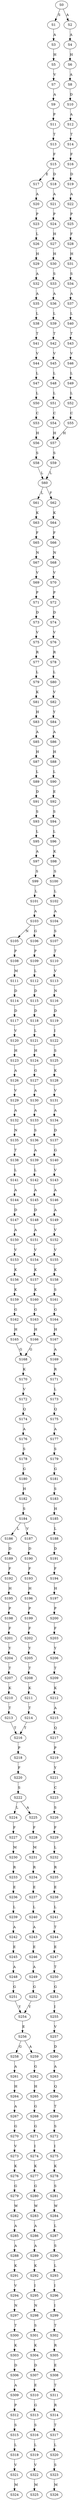strict digraph  {
	S0 -> S1 [ label = S ];
	S0 -> S2 [ label = A ];
	S1 -> S3 [ label = A ];
	S2 -> S4 [ label = A ];
	S3 -> S5 [ label = H ];
	S4 -> S6 [ label = H ];
	S5 -> S7 [ label = V ];
	S6 -> S8 [ label = A ];
	S7 -> S9 [ label = A ];
	S8 -> S10 [ label = D ];
	S9 -> S11 [ label = P ];
	S10 -> S12 [ label = A ];
	S11 -> S13 [ label = T ];
	S12 -> S14 [ label = T ];
	S13 -> S15 [ label = F ];
	S14 -> S16 [ label = F ];
	S15 -> S17 [ label = E ];
	S15 -> S18 [ label = D ];
	S16 -> S19 [ label = D ];
	S17 -> S20 [ label = A ];
	S18 -> S21 [ label = A ];
	S19 -> S22 [ label = A ];
	S20 -> S23 [ label = P ];
	S21 -> S24 [ label = P ];
	S22 -> S25 [ label = P ];
	S23 -> S26 [ label = L ];
	S24 -> S27 [ label = H ];
	S25 -> S28 [ label = F ];
	S26 -> S29 [ label = H ];
	S27 -> S30 [ label = H ];
	S28 -> S31 [ label = H ];
	S29 -> S32 [ label = A ];
	S30 -> S33 [ label = S ];
	S31 -> S34 [ label = S ];
	S32 -> S35 [ label = A ];
	S33 -> S36 [ label = A ];
	S34 -> S37 [ label = A ];
	S35 -> S38 [ label = L ];
	S36 -> S39 [ label = L ];
	S37 -> S40 [ label = L ];
	S38 -> S41 [ label = T ];
	S39 -> S42 [ label = T ];
	S40 -> S43 [ label = T ];
	S41 -> S44 [ label = V ];
	S42 -> S45 [ label = V ];
	S43 -> S46 [ label = V ];
	S44 -> S47 [ label = L ];
	S45 -> S48 [ label = L ];
	S46 -> S49 [ label = L ];
	S47 -> S50 [ label = L ];
	S48 -> S51 [ label = L ];
	S49 -> S52 [ label = L ];
	S50 -> S53 [ label = C ];
	S51 -> S54 [ label = C ];
	S52 -> S55 [ label = C ];
	S53 -> S56 [ label = H ];
	S54 -> S57 [ label = H ];
	S55 -> S57 [ label = H ];
	S56 -> S58 [ label = S ];
	S57 -> S59 [ label = S ];
	S58 -> S60 [ label = L ];
	S59 -> S60 [ label = L ];
	S60 -> S61 [ label = L ];
	S60 -> S62 [ label = F ];
	S61 -> S63 [ label = K ];
	S62 -> S64 [ label = K ];
	S63 -> S65 [ label = F ];
	S64 -> S66 [ label = F ];
	S65 -> S67 [ label = N ];
	S66 -> S68 [ label = N ];
	S67 -> S69 [ label = V ];
	S68 -> S70 [ label = V ];
	S69 -> S71 [ label = P ];
	S70 -> S72 [ label = P ];
	S71 -> S73 [ label = D ];
	S72 -> S74 [ label = D ];
	S73 -> S75 [ label = V ];
	S74 -> S76 [ label = V ];
	S75 -> S77 [ label = R ];
	S76 -> S78 [ label = R ];
	S77 -> S79 [ label = L ];
	S78 -> S80 [ label = L ];
	S79 -> S81 [ label = K ];
	S80 -> S82 [ label = V ];
	S81 -> S83 [ label = H ];
	S82 -> S84 [ label = Y ];
	S83 -> S85 [ label = A ];
	S84 -> S86 [ label = A ];
	S85 -> S87 [ label = H ];
	S86 -> S88 [ label = H ];
	S87 -> S89 [ label = L ];
	S88 -> S90 [ label = L ];
	S89 -> S91 [ label = D ];
	S90 -> S92 [ label = E ];
	S91 -> S93 [ label = S ];
	S92 -> S94 [ label = S ];
	S93 -> S95 [ label = L ];
	S94 -> S96 [ label = L ];
	S95 -> S97 [ label = A ];
	S96 -> S98 [ label = K ];
	S97 -> S99 [ label = S ];
	S98 -> S100 [ label = S ];
	S99 -> S101 [ label = L ];
	S100 -> S102 [ label = L ];
	S101 -> S103 [ label = A ];
	S102 -> S104 [ label = A ];
	S103 -> S105 [ label = N ];
	S103 -> S106 [ label = G ];
	S104 -> S107 [ label = S ];
	S105 -> S108 [ label = P ];
	S106 -> S109 [ label = P ];
	S107 -> S110 [ label = T ];
	S108 -> S111 [ label = M ];
	S109 -> S112 [ label = L ];
	S110 -> S113 [ label = V ];
	S111 -> S114 [ label = D ];
	S112 -> S115 [ label = D ];
	S113 -> S116 [ label = N ];
	S114 -> S117 [ label = D ];
	S115 -> S118 [ label = D ];
	S116 -> S119 [ label = D ];
	S117 -> S120 [ label = V ];
	S118 -> S121 [ label = L ];
	S119 -> S122 [ label = I ];
	S120 -> S123 [ label = H ];
	S121 -> S124 [ label = H ];
	S122 -> S125 [ label = S ];
	S123 -> S126 [ label = A ];
	S124 -> S127 [ label = G ];
	S125 -> S128 [ label = K ];
	S126 -> S129 [ label = V ];
	S127 -> S130 [ label = A ];
	S128 -> S131 [ label = V ];
	S129 -> S132 [ label = A ];
	S130 -> S133 [ label = A ];
	S131 -> S134 [ label = A ];
	S132 -> S135 [ label = N ];
	S133 -> S136 [ label = S ];
	S134 -> S137 [ label = D ];
	S135 -> S138 [ label = T ];
	S136 -> S139 [ label = A ];
	S137 -> S140 [ label = G ];
	S138 -> S141 [ label = L ];
	S139 -> S142 [ label = L ];
	S140 -> S143 [ label = V ];
	S141 -> S144 [ label = A ];
	S142 -> S145 [ label = A ];
	S143 -> S146 [ label = A ];
	S144 -> S147 [ label = D ];
	S145 -> S148 [ label = D ];
	S146 -> S149 [ label = A ];
	S147 -> S150 [ label = A ];
	S148 -> S151 [ label = A ];
	S149 -> S152 [ label = V ];
	S150 -> S153 [ label = V ];
	S151 -> S154 [ label = V ];
	S152 -> S155 [ label = V ];
	S153 -> S156 [ label = K ];
	S154 -> S157 [ label = K ];
	S155 -> S158 [ label = K ];
	S156 -> S159 [ label = K ];
	S157 -> S160 [ label = K ];
	S158 -> S161 [ label = S ];
	S159 -> S162 [ label = G ];
	S160 -> S163 [ label = G ];
	S161 -> S164 [ label = G ];
	S162 -> S165 [ label = H ];
	S163 -> S166 [ label = H ];
	S164 -> S167 [ label = H ];
	S165 -> S168 [ label = G ];
	S166 -> S168 [ label = G ];
	S167 -> S169 [ label = A ];
	S168 -> S170 [ label = K ];
	S169 -> S171 [ label = R ];
	S170 -> S172 [ label = V ];
	S171 -> S173 [ label = L ];
	S172 -> S174 [ label = Q ];
	S173 -> S175 [ label = Q ];
	S174 -> S176 [ label = A ];
	S175 -> S177 [ label = A ];
	S176 -> S178 [ label = S ];
	S177 -> S179 [ label = S ];
	S178 -> S180 [ label = G ];
	S179 -> S181 [ label = G ];
	S180 -> S182 [ label = H ];
	S181 -> S183 [ label = S ];
	S182 -> S184 [ label = S ];
	S183 -> S185 [ label = H ];
	S184 -> S186 [ label = L ];
	S184 -> S187 [ label = V ];
	S185 -> S188 [ label = L ];
	S186 -> S189 [ label = D ];
	S187 -> S190 [ label = D ];
	S188 -> S191 [ label = D ];
	S189 -> S192 [ label = F ];
	S190 -> S193 [ label = F ];
	S191 -> S194 [ label = F ];
	S192 -> S195 [ label = H ];
	S193 -> S196 [ label = H ];
	S194 -> S197 [ label = H ];
	S195 -> S198 [ label = P ];
	S196 -> S199 [ label = P ];
	S197 -> S200 [ label = P ];
	S198 -> S201 [ label = F ];
	S199 -> S202 [ label = F ];
	S200 -> S203 [ label = F ];
	S201 -> S204 [ label = Y ];
	S202 -> S205 [ label = Y ];
	S203 -> S206 [ label = Y ];
	S204 -> S207 [ label = T ];
	S205 -> S208 [ label = T ];
	S206 -> S209 [ label = T ];
	S207 -> S210 [ label = K ];
	S208 -> S211 [ label = K ];
	S209 -> S212 [ label = K ];
	S210 -> S213 [ label = T ];
	S211 -> S214 [ label = T ];
	S212 -> S215 [ label = A ];
	S213 -> S216 [ label = T ];
	S214 -> S216 [ label = T ];
	S215 -> S217 [ label = Q ];
	S216 -> S218 [ label = P ];
	S217 -> S219 [ label = P ];
	S218 -> S220 [ label = F ];
	S219 -> S221 [ label = Y ];
	S220 -> S222 [ label = S ];
	S221 -> S223 [ label = C ];
	S222 -> S224 [ label = L ];
	S222 -> S225 [ label = A ];
	S223 -> S226 [ label = S ];
	S224 -> S227 [ label = F ];
	S225 -> S228 [ label = F ];
	S226 -> S229 [ label = F ];
	S227 -> S230 [ label = M ];
	S228 -> S231 [ label = M ];
	S229 -> S232 [ label = L ];
	S230 -> S233 [ label = R ];
	S231 -> S234 [ label = R ];
	S232 -> S235 [ label = R ];
	S233 -> S236 [ label = E ];
	S234 -> S237 [ label = E ];
	S235 -> S238 [ label = E ];
	S236 -> S239 [ label = L ];
	S237 -> S240 [ label = L ];
	S238 -> S241 [ label = L ];
	S239 -> S242 [ label = A ];
	S240 -> S243 [ label = A ];
	S241 -> S244 [ label = T ];
	S242 -> S245 [ label = E ];
	S243 -> S246 [ label = E ];
	S244 -> S247 [ label = E ];
	S245 -> S248 [ label = A ];
	S246 -> S249 [ label = A ];
	S247 -> S250 [ label = T ];
	S248 -> S251 [ label = G ];
	S249 -> S252 [ label = G ];
	S250 -> S253 [ label = G ];
	S251 -> S254 [ label = Y ];
	S252 -> S254 [ label = Y ];
	S253 -> S255 [ label = I ];
	S254 -> S256 [ label = E ];
	S255 -> S257 [ label = V ];
	S256 -> S258 [ label = G ];
	S256 -> S259 [ label = A ];
	S257 -> S260 [ label = D ];
	S258 -> S261 [ label = A ];
	S259 -> S262 [ label = G ];
	S260 -> S263 [ label = A ];
	S261 -> S264 [ label = H ];
	S262 -> S265 [ label = H ];
	S263 -> S266 [ label = Q ];
	S264 -> S267 [ label = A ];
	S265 -> S268 [ label = G ];
	S266 -> S269 [ label = T ];
	S267 -> S270 [ label = G ];
	S268 -> S271 [ label = G ];
	S269 -> S272 [ label = S ];
	S270 -> S273 [ label = V ];
	S271 -> S274 [ label = I ];
	S272 -> S275 [ label = I ];
	S273 -> S276 [ label = K ];
	S274 -> S277 [ label = K ];
	S275 -> S278 [ label = K ];
	S276 -> S279 [ label = G ];
	S277 -> S280 [ label = G ];
	S278 -> S281 [ label = S ];
	S279 -> S282 [ label = W ];
	S280 -> S283 [ label = W ];
	S281 -> S284 [ label = W ];
	S282 -> S285 [ label = A ];
	S283 -> S286 [ label = A ];
	S284 -> S287 [ label = L ];
	S285 -> S288 [ label = A ];
	S286 -> S289 [ label = A ];
	S287 -> S290 [ label = S ];
	S288 -> S291 [ label = K ];
	S289 -> S292 [ label = K ];
	S290 -> S293 [ label = L ];
	S291 -> S294 [ label = V ];
	S292 -> S295 [ label = I ];
	S293 -> S296 [ label = I ];
	S294 -> S297 [ label = N ];
	S295 -> S298 [ label = N ];
	S296 -> S299 [ label = I ];
	S297 -> S300 [ label = T ];
	S298 -> S301 [ label = S ];
	S299 -> S302 [ label = T ];
	S300 -> S303 [ label = K ];
	S301 -> S304 [ label = K ];
	S302 -> S305 [ label = R ];
	S303 -> S306 [ label = D ];
	S304 -> S307 [ label = D ];
	S305 -> S308 [ label = E ];
	S306 -> S309 [ label = A ];
	S307 -> S310 [ label = E ];
	S308 -> S311 [ label = T ];
	S309 -> S312 [ label = P ];
	S310 -> S313 [ label = G ];
	S311 -> S314 [ label = R ];
	S312 -> S315 [ label = S ];
	S313 -> S316 [ label = S ];
	S314 -> S317 [ label = T ];
	S315 -> S318 [ label = L ];
	S316 -> S319 [ label = L ];
	S317 -> S320 [ label = L ];
	S318 -> S321 [ label = V ];
	S319 -> S322 [ label = V ];
	S320 -> S323 [ label = S ];
	S321 -> S324 [ label = M ];
	S322 -> S325 [ label = M ];
	S323 -> S326 [ label = M ];
}
